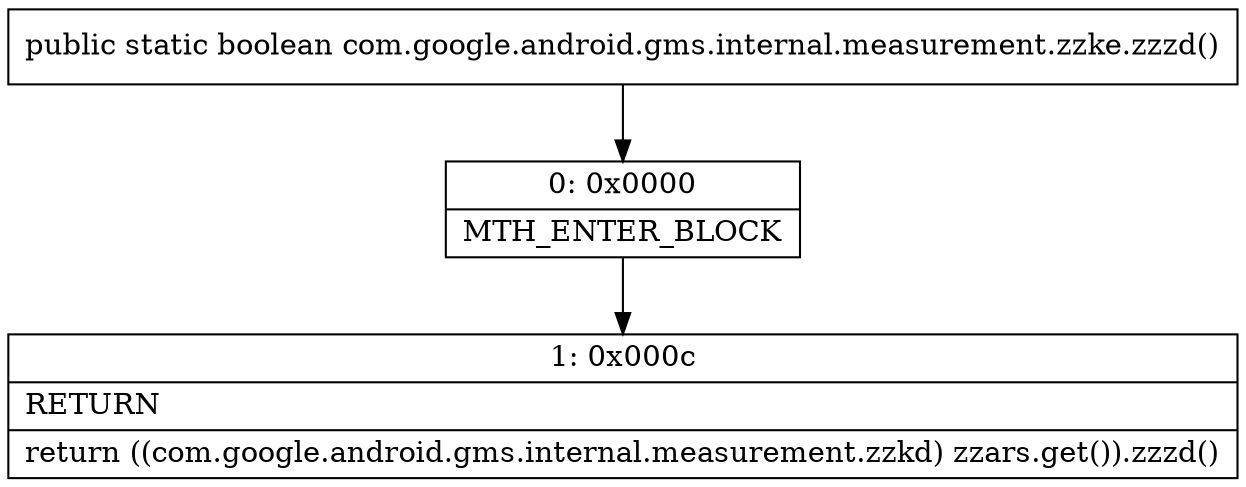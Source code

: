 digraph "CFG forcom.google.android.gms.internal.measurement.zzke.zzzd()Z" {
Node_0 [shape=record,label="{0\:\ 0x0000|MTH_ENTER_BLOCK\l}"];
Node_1 [shape=record,label="{1\:\ 0x000c|RETURN\l|return ((com.google.android.gms.internal.measurement.zzkd) zzars.get()).zzzd()\l}"];
MethodNode[shape=record,label="{public static boolean com.google.android.gms.internal.measurement.zzke.zzzd() }"];
MethodNode -> Node_0;
Node_0 -> Node_1;
}


